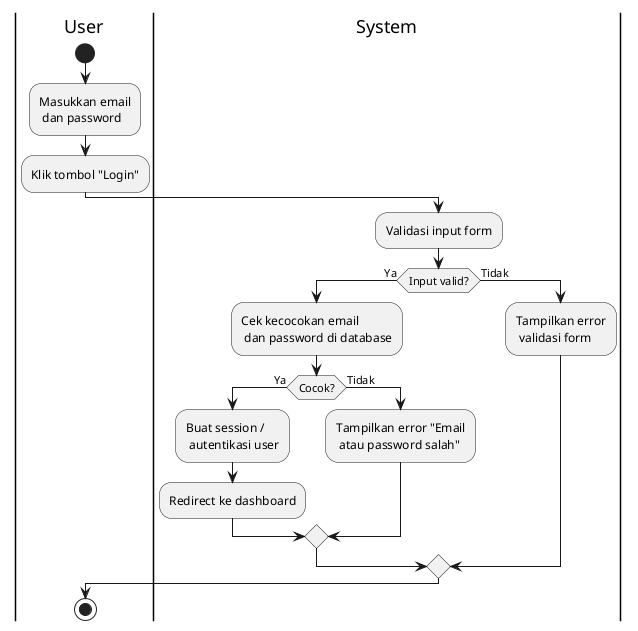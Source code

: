 @startuml
|User|
start
:Masukkan email\n dan password;
:Klik tombol "Login";

|System|
:Validasi input form;
if (Input valid?) then (Ya)
  :Cek kecocokan email\n dan password di database;
  if (Cocok?) then (Ya)
    :Buat session /\n autentikasi user;
    :Redirect ke dashboard;
  else (Tidak)
    :Tampilkan error "Email\n atau password salah";
  endif
else (Tidak)
  :Tampilkan error\n validasi form;
endif

|User|
stop
@enduml
